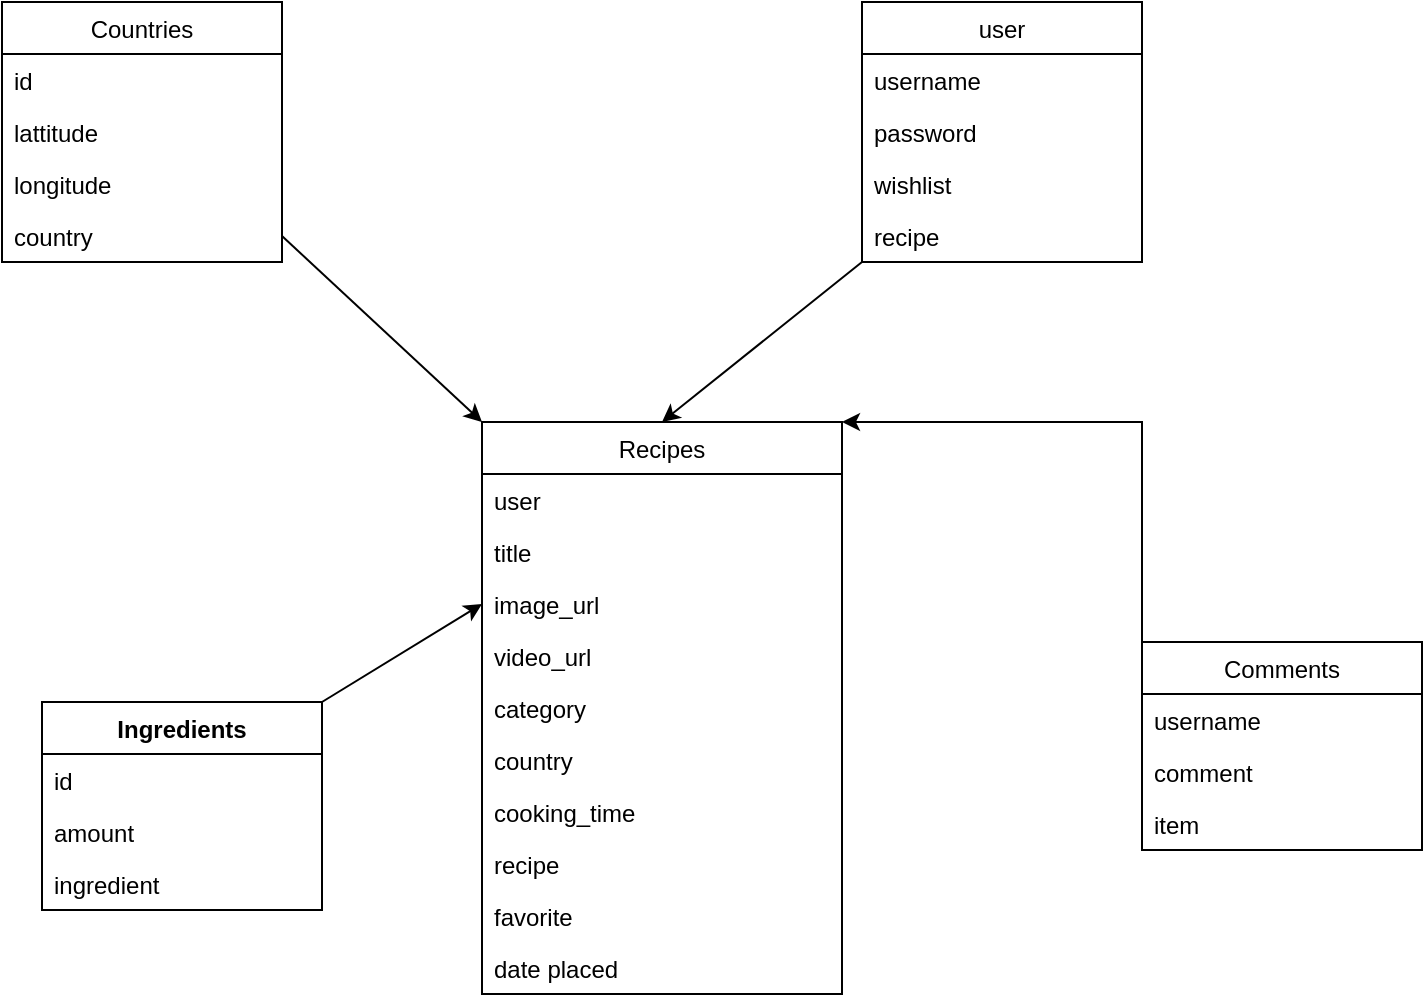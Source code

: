 <mxfile version="14.6.13" type="github">
  <diagram id="hhUe60nJqZDTVUf_EVyS" name="Page-1">
    <mxGraphModel dx="1422" dy="791" grid="1" gridSize="10" guides="1" tooltips="1" connect="1" arrows="1" fold="1" page="1" pageScale="1" pageWidth="850" pageHeight="1100" math="0" shadow="0">
      <root>
        <mxCell id="0" />
        <mxCell id="1" parent="0" />
        <mxCell id="59pdHvx7d3qj8lrXFZFq-1" value="Countries" style="swimlane;fontStyle=0;childLayout=stackLayout;horizontal=1;startSize=26;fillColor=none;horizontalStack=0;resizeParent=1;resizeParentMax=0;resizeLast=0;collapsible=1;marginBottom=0;" parent="1" vertex="1">
          <mxGeometry x="80" y="80" width="140" height="130" as="geometry" />
        </mxCell>
        <mxCell id="59pdHvx7d3qj8lrXFZFq-5" value="id" style="text;strokeColor=none;fillColor=none;align=left;verticalAlign=top;spacingLeft=4;spacingRight=4;overflow=hidden;rotatable=0;points=[[0,0.5],[1,0.5]];portConstraint=eastwest;" parent="59pdHvx7d3qj8lrXFZFq-1" vertex="1">
          <mxGeometry y="26" width="140" height="26" as="geometry" />
        </mxCell>
        <mxCell id="59pdHvx7d3qj8lrXFZFq-2" value="lattitude" style="text;strokeColor=none;fillColor=none;align=left;verticalAlign=top;spacingLeft=4;spacingRight=4;overflow=hidden;rotatable=0;points=[[0,0.5],[1,0.5]];portConstraint=eastwest;" parent="59pdHvx7d3qj8lrXFZFq-1" vertex="1">
          <mxGeometry y="52" width="140" height="26" as="geometry" />
        </mxCell>
        <mxCell id="59pdHvx7d3qj8lrXFZFq-3" value="longitude" style="text;strokeColor=none;fillColor=none;align=left;verticalAlign=top;spacingLeft=4;spacingRight=4;overflow=hidden;rotatable=0;points=[[0,0.5],[1,0.5]];portConstraint=eastwest;" parent="59pdHvx7d3qj8lrXFZFq-1" vertex="1">
          <mxGeometry y="78" width="140" height="26" as="geometry" />
        </mxCell>
        <mxCell id="59pdHvx7d3qj8lrXFZFq-4" value="country" style="text;strokeColor=none;fillColor=none;align=left;verticalAlign=top;spacingLeft=4;spacingRight=4;overflow=hidden;rotatable=0;points=[[0,0.5],[1,0.5]];portConstraint=eastwest;" parent="59pdHvx7d3qj8lrXFZFq-1" vertex="1">
          <mxGeometry y="104" width="140" height="26" as="geometry" />
        </mxCell>
        <mxCell id="59pdHvx7d3qj8lrXFZFq-6" value="Recipes" style="swimlane;fontStyle=0;childLayout=stackLayout;horizontal=1;startSize=26;fillColor=none;horizontalStack=0;resizeParent=1;resizeParentMax=0;resizeLast=0;collapsible=1;marginBottom=0;" parent="1" vertex="1">
          <mxGeometry x="320" y="290" width="180" height="286" as="geometry" />
        </mxCell>
        <mxCell id="59pdHvx7d3qj8lrXFZFq-7" value="user" style="text;strokeColor=none;fillColor=none;align=left;verticalAlign=top;spacingLeft=4;spacingRight=4;overflow=hidden;rotatable=0;points=[[0,0.5],[1,0.5]];portConstraint=eastwest;" parent="59pdHvx7d3qj8lrXFZFq-6" vertex="1">
          <mxGeometry y="26" width="180" height="26" as="geometry" />
        </mxCell>
        <mxCell id="59pdHvx7d3qj8lrXFZFq-8" value="title" style="text;strokeColor=none;fillColor=none;align=left;verticalAlign=top;spacingLeft=4;spacingRight=4;overflow=hidden;rotatable=0;points=[[0,0.5],[1,0.5]];portConstraint=eastwest;" parent="59pdHvx7d3qj8lrXFZFq-6" vertex="1">
          <mxGeometry y="52" width="180" height="26" as="geometry" />
        </mxCell>
        <mxCell id="59pdHvx7d3qj8lrXFZFq-12" value="image_url" style="text;strokeColor=none;fillColor=none;align=left;verticalAlign=top;spacingLeft=4;spacingRight=4;overflow=hidden;rotatable=0;points=[[0,0.5],[1,0.5]];portConstraint=eastwest;" parent="59pdHvx7d3qj8lrXFZFq-6" vertex="1">
          <mxGeometry y="78" width="180" height="26" as="geometry" />
        </mxCell>
        <mxCell id="59pdHvx7d3qj8lrXFZFq-13" value="video_url" style="text;strokeColor=none;fillColor=none;align=left;verticalAlign=top;spacingLeft=4;spacingRight=4;overflow=hidden;rotatable=0;points=[[0,0.5],[1,0.5]];portConstraint=eastwest;" parent="59pdHvx7d3qj8lrXFZFq-6" vertex="1">
          <mxGeometry y="104" width="180" height="26" as="geometry" />
        </mxCell>
        <mxCell id="LoVP_JE0fd_NSk-rrl1D-1" value="category" style="text;strokeColor=none;fillColor=none;align=left;verticalAlign=top;spacingLeft=4;spacingRight=4;overflow=hidden;rotatable=0;points=[[0,0.5],[1,0.5]];portConstraint=eastwest;" vertex="1" parent="59pdHvx7d3qj8lrXFZFq-6">
          <mxGeometry y="130" width="180" height="26" as="geometry" />
        </mxCell>
        <mxCell id="LoVP_JE0fd_NSk-rrl1D-2" value="country" style="text;strokeColor=none;fillColor=none;align=left;verticalAlign=top;spacingLeft=4;spacingRight=4;overflow=hidden;rotatable=0;points=[[0,0.5],[1,0.5]];portConstraint=eastwest;" vertex="1" parent="59pdHvx7d3qj8lrXFZFq-6">
          <mxGeometry y="156" width="180" height="26" as="geometry" />
        </mxCell>
        <mxCell id="LoVP_JE0fd_NSk-rrl1D-4" value="cooking_time" style="text;strokeColor=none;fillColor=none;align=left;verticalAlign=top;spacingLeft=4;spacingRight=4;overflow=hidden;rotatable=0;points=[[0,0.5],[1,0.5]];portConstraint=eastwest;" vertex="1" parent="59pdHvx7d3qj8lrXFZFq-6">
          <mxGeometry y="182" width="180" height="26" as="geometry" />
        </mxCell>
        <mxCell id="LoVP_JE0fd_NSk-rrl1D-5" value="recipe" style="text;strokeColor=none;fillColor=none;align=left;verticalAlign=top;spacingLeft=4;spacingRight=4;overflow=hidden;rotatable=0;points=[[0,0.5],[1,0.5]];portConstraint=eastwest;" vertex="1" parent="59pdHvx7d3qj8lrXFZFq-6">
          <mxGeometry y="208" width="180" height="26" as="geometry" />
        </mxCell>
        <mxCell id="LoVP_JE0fd_NSk-rrl1D-6" value="favorite" style="text;strokeColor=none;fillColor=none;align=left;verticalAlign=top;spacingLeft=4;spacingRight=4;overflow=hidden;rotatable=0;points=[[0,0.5],[1,0.5]];portConstraint=eastwest;" vertex="1" parent="59pdHvx7d3qj8lrXFZFq-6">
          <mxGeometry y="234" width="180" height="26" as="geometry" />
        </mxCell>
        <mxCell id="LoVP_JE0fd_NSk-rrl1D-7" value="date placed" style="text;strokeColor=none;fillColor=none;align=left;verticalAlign=top;spacingLeft=4;spacingRight=4;overflow=hidden;rotatable=0;points=[[0,0.5],[1,0.5]];portConstraint=eastwest;" vertex="1" parent="59pdHvx7d3qj8lrXFZFq-6">
          <mxGeometry y="260" width="180" height="26" as="geometry" />
        </mxCell>
        <mxCell id="59pdHvx7d3qj8lrXFZFq-10" value="" style="endArrow=classic;html=1;exitX=1;exitY=0.5;exitDx=0;exitDy=0;entryX=0;entryY=0;entryDx=0;entryDy=0;" parent="1" source="59pdHvx7d3qj8lrXFZFq-4" target="59pdHvx7d3qj8lrXFZFq-6" edge="1">
          <mxGeometry width="50" height="50" relative="1" as="geometry">
            <mxPoint x="400" y="430" as="sourcePoint" />
            <mxPoint x="450" y="380" as="targetPoint" />
          </mxGeometry>
        </mxCell>
        <mxCell id="59pdHvx7d3qj8lrXFZFq-14" value="user" style="swimlane;fontStyle=0;childLayout=stackLayout;horizontal=1;startSize=26;fillColor=none;horizontalStack=0;resizeParent=1;resizeParentMax=0;resizeLast=0;collapsible=1;marginBottom=0;" parent="1" vertex="1">
          <mxGeometry x="510" y="80" width="140" height="130" as="geometry" />
        </mxCell>
        <mxCell id="59pdHvx7d3qj8lrXFZFq-15" value="username" style="text;strokeColor=none;fillColor=none;align=left;verticalAlign=top;spacingLeft=4;spacingRight=4;overflow=hidden;rotatable=0;points=[[0,0.5],[1,0.5]];portConstraint=eastwest;" parent="59pdHvx7d3qj8lrXFZFq-14" vertex="1">
          <mxGeometry y="26" width="140" height="26" as="geometry" />
        </mxCell>
        <mxCell id="59pdHvx7d3qj8lrXFZFq-16" value="password" style="text;strokeColor=none;fillColor=none;align=left;verticalAlign=top;spacingLeft=4;spacingRight=4;overflow=hidden;rotatable=0;points=[[0,0.5],[1,0.5]];portConstraint=eastwest;" parent="59pdHvx7d3qj8lrXFZFq-14" vertex="1">
          <mxGeometry y="52" width="140" height="26" as="geometry" />
        </mxCell>
        <mxCell id="w_2Mpq1B6Ed-xdbpefr0-9" value="wishlist" style="text;strokeColor=none;fillColor=none;align=left;verticalAlign=top;spacingLeft=4;spacingRight=4;overflow=hidden;rotatable=0;points=[[0,0.5],[1,0.5]];portConstraint=eastwest;" parent="59pdHvx7d3qj8lrXFZFq-14" vertex="1">
          <mxGeometry y="78" width="140" height="26" as="geometry" />
        </mxCell>
        <mxCell id="w_2Mpq1B6Ed-xdbpefr0-10" value="recipe" style="text;strokeColor=none;fillColor=none;align=left;verticalAlign=top;spacingLeft=4;spacingRight=4;overflow=hidden;rotatable=0;points=[[0,0.5],[1,0.5]];portConstraint=eastwest;" parent="59pdHvx7d3qj8lrXFZFq-14" vertex="1">
          <mxGeometry y="104" width="140" height="26" as="geometry" />
        </mxCell>
        <mxCell id="59pdHvx7d3qj8lrXFZFq-18" value="" style="endArrow=classic;html=1;entryX=0.5;entryY=0;entryDx=0;entryDy=0;exitX=0;exitY=1;exitDx=0;exitDy=0;" parent="1" source="59pdHvx7d3qj8lrXFZFq-14" target="59pdHvx7d3qj8lrXFZFq-6" edge="1">
          <mxGeometry width="50" height="50" relative="1" as="geometry">
            <mxPoint x="620" y="220" as="sourcePoint" />
            <mxPoint x="490" y="380" as="targetPoint" />
          </mxGeometry>
        </mxCell>
        <mxCell id="w_2Mpq1B6Ed-xdbpefr0-1" value="Ingredients" style="swimlane;fontStyle=1;childLayout=stackLayout;horizontal=1;startSize=26;fillColor=none;horizontalStack=0;resizeParent=1;resizeParentMax=0;resizeLast=0;collapsible=1;marginBottom=0;" parent="1" vertex="1">
          <mxGeometry x="100" y="430" width="140" height="104" as="geometry" />
        </mxCell>
        <mxCell id="w_2Mpq1B6Ed-xdbpefr0-2" value="id" style="text;strokeColor=none;fillColor=none;align=left;verticalAlign=top;spacingLeft=4;spacingRight=4;overflow=hidden;rotatable=0;points=[[0,0.5],[1,0.5]];portConstraint=eastwest;" parent="w_2Mpq1B6Ed-xdbpefr0-1" vertex="1">
          <mxGeometry y="26" width="140" height="26" as="geometry" />
        </mxCell>
        <mxCell id="w_2Mpq1B6Ed-xdbpefr0-3" value="amount" style="text;strokeColor=none;fillColor=none;align=left;verticalAlign=top;spacingLeft=4;spacingRight=4;overflow=hidden;rotatable=0;points=[[0,0.5],[1,0.5]];portConstraint=eastwest;" parent="w_2Mpq1B6Ed-xdbpefr0-1" vertex="1">
          <mxGeometry y="52" width="140" height="26" as="geometry" />
        </mxCell>
        <mxCell id="w_2Mpq1B6Ed-xdbpefr0-4" value="ingredient" style="text;strokeColor=none;fillColor=none;align=left;verticalAlign=top;spacingLeft=4;spacingRight=4;overflow=hidden;rotatable=0;points=[[0,0.5],[1,0.5]];portConstraint=eastwest;" parent="w_2Mpq1B6Ed-xdbpefr0-1" vertex="1">
          <mxGeometry y="78" width="140" height="26" as="geometry" />
        </mxCell>
        <mxCell id="w_2Mpq1B6Ed-xdbpefr0-8" value="" style="endArrow=classic;html=1;exitX=1;exitY=0;exitDx=0;exitDy=0;entryX=0;entryY=0.5;entryDx=0;entryDy=0;" parent="1" source="w_2Mpq1B6Ed-xdbpefr0-1" target="59pdHvx7d3qj8lrXFZFq-12" edge="1">
          <mxGeometry width="50" height="50" relative="1" as="geometry">
            <mxPoint x="400" y="430" as="sourcePoint" />
            <mxPoint x="450" y="380" as="targetPoint" />
          </mxGeometry>
        </mxCell>
        <mxCell id="hEvOs8yBP2AgA6EbSp7y-6" style="edgeStyle=orthogonalEdgeStyle;rounded=0;orthogonalLoop=1;jettySize=auto;html=1;exitX=0;exitY=0;exitDx=0;exitDy=0;entryX=1;entryY=0;entryDx=0;entryDy=0;" parent="1" source="hEvOs8yBP2AgA6EbSp7y-1" target="59pdHvx7d3qj8lrXFZFq-6" edge="1">
          <mxGeometry relative="1" as="geometry">
            <mxPoint x="652.94" y="233.998" as="targetPoint" />
            <Array as="points">
              <mxPoint x="650" y="290" />
            </Array>
          </mxGeometry>
        </mxCell>
        <mxCell id="hEvOs8yBP2AgA6EbSp7y-1" value="Comments" style="swimlane;fontStyle=0;childLayout=stackLayout;horizontal=1;startSize=26;fillColor=none;horizontalStack=0;resizeParent=1;resizeParentMax=0;resizeLast=0;collapsible=1;marginBottom=0;" parent="1" vertex="1">
          <mxGeometry x="650" y="400" width="140" height="104" as="geometry" />
        </mxCell>
        <mxCell id="hEvOs8yBP2AgA6EbSp7y-2" value="username" style="text;strokeColor=none;fillColor=none;align=left;verticalAlign=top;spacingLeft=4;spacingRight=4;overflow=hidden;rotatable=0;points=[[0,0.5],[1,0.5]];portConstraint=eastwest;" parent="hEvOs8yBP2AgA6EbSp7y-1" vertex="1">
          <mxGeometry y="26" width="140" height="26" as="geometry" />
        </mxCell>
        <mxCell id="hEvOs8yBP2AgA6EbSp7y-3" value="comment" style="text;strokeColor=none;fillColor=none;align=left;verticalAlign=top;spacingLeft=4;spacingRight=4;overflow=hidden;rotatable=0;points=[[0,0.5],[1,0.5]];portConstraint=eastwest;" parent="hEvOs8yBP2AgA6EbSp7y-1" vertex="1">
          <mxGeometry y="52" width="140" height="26" as="geometry" />
        </mxCell>
        <mxCell id="hEvOs8yBP2AgA6EbSp7y-4" value="item" style="text;strokeColor=none;fillColor=none;align=left;verticalAlign=top;spacingLeft=4;spacingRight=4;overflow=hidden;rotatable=0;points=[[0,0.5],[1,0.5]];portConstraint=eastwest;" parent="hEvOs8yBP2AgA6EbSp7y-1" vertex="1">
          <mxGeometry y="78" width="140" height="26" as="geometry" />
        </mxCell>
      </root>
    </mxGraphModel>
  </diagram>
</mxfile>
